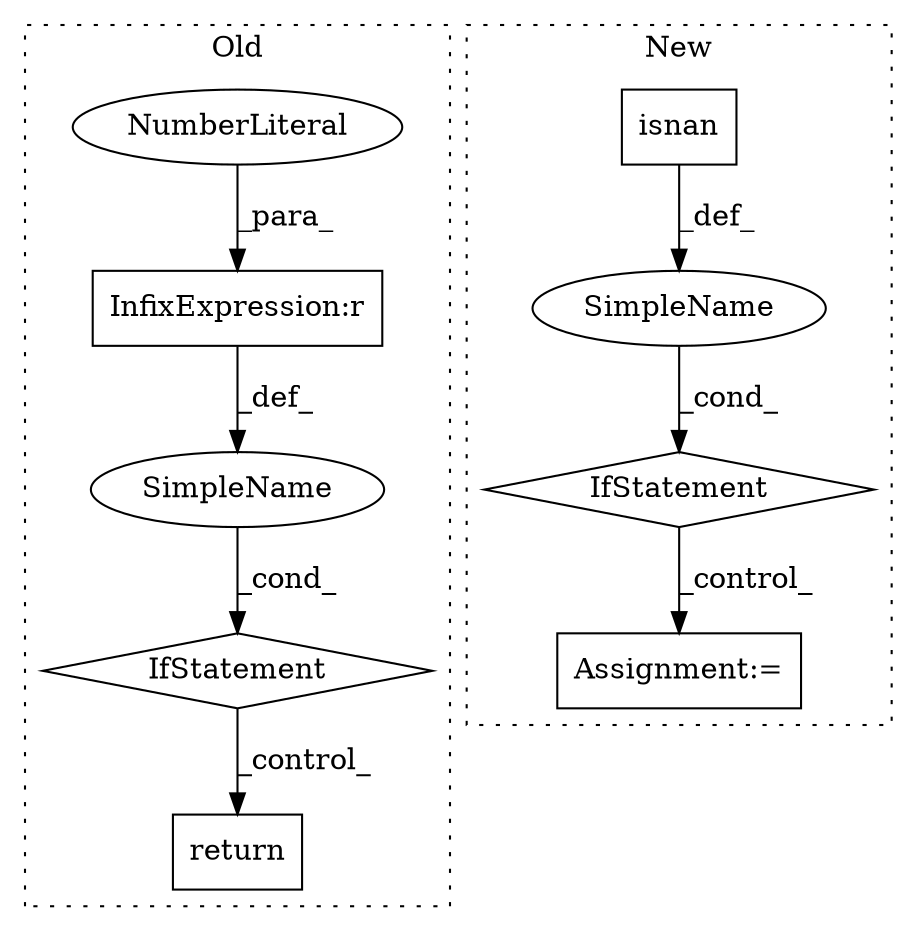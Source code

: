 digraph G {
subgraph cluster0 {
1 [label="IfStatement" a="25" s="24033,24055" l="4,2" shape="diamond"];
6 [label="InfixExpression:r" a="27" s="24050" l="4" shape="box"];
7 [label="NumberLiteral" a="34" s="24054" l="1" shape="ellipse"];
8 [label="SimpleName" a="42" s="" l="" shape="ellipse"];
9 [label="return" a="41" s="24163" l="7" shape="box"];
label = "Old";
style="dotted";
}
subgraph cluster1 {
2 [label="isnan" a="32" s="23420,23427" l="6,1" shape="box"];
3 [label="IfStatement" a="25" s="23410,23434" l="4,2" shape="diamond"];
4 [label="Assignment:=" a="7" s="23450" l="1" shape="box"];
5 [label="SimpleName" a="42" s="" l="" shape="ellipse"];
label = "New";
style="dotted";
}
1 -> 9 [label="_control_"];
2 -> 5 [label="_def_"];
3 -> 4 [label="_control_"];
5 -> 3 [label="_cond_"];
6 -> 8 [label="_def_"];
7 -> 6 [label="_para_"];
8 -> 1 [label="_cond_"];
}